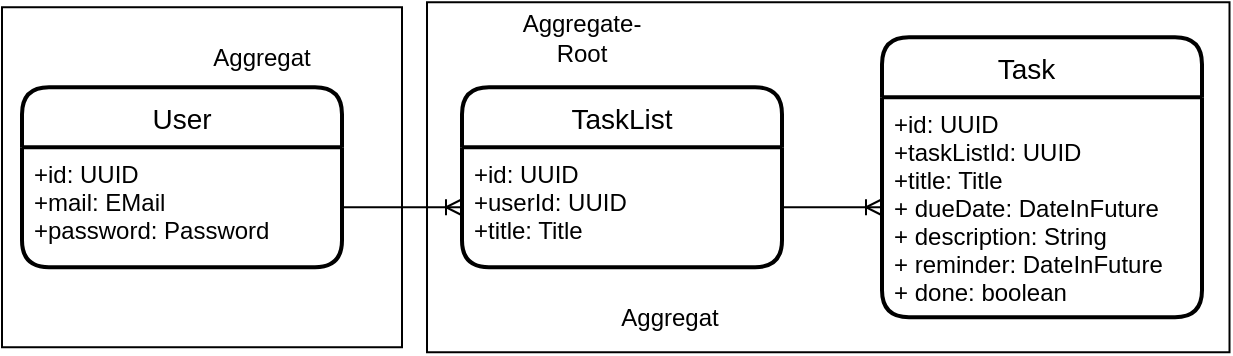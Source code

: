 <mxfile version="15.8.6" type="device"><diagram id="BOUb3ptgDkGVjr70chPI" name="Page-1"><mxGraphModel dx="1422" dy="754" grid="1" gridSize="10" guides="1" tooltips="1" connect="1" arrows="1" fold="1" page="1" pageScale="1" pageWidth="827" pageHeight="1169" math="0" shadow="0"><root><mxCell id="0"/><mxCell id="1" parent="0"/><mxCell id="8YVpylbeuUsHV3ZQ2u1Y-26" value="" style="rounded=0;whiteSpace=wrap;html=1;fillColor=none;rotation=90;" parent="1" vertex="1"><mxGeometry x="405.63" y="500" width="175" height="401.25" as="geometry"/></mxCell><mxCell id="8YVpylbeuUsHV3ZQ2u1Y-27" value="Aggregat" style="text;html=1;strokeColor=none;fillColor=none;align=center;verticalAlign=middle;whiteSpace=wrap;rounded=0;" parent="1" vertex="1"><mxGeometry x="180" y="625.62" width="60" height="30" as="geometry"/></mxCell><mxCell id="8YVpylbeuUsHV3ZQ2u1Y-29" value="" style="rounded=0;whiteSpace=wrap;html=1;fillColor=none;" parent="1" vertex="1"><mxGeometry x="80" y="615.62" width="200" height="170" as="geometry"/></mxCell><mxCell id="8YVpylbeuUsHV3ZQ2u1Y-30" value="Aggregat" style="text;html=1;strokeColor=none;fillColor=none;align=center;verticalAlign=middle;whiteSpace=wrap;rounded=0;" parent="1" vertex="1"><mxGeometry x="384" y="755.62" width="60" height="30" as="geometry"/></mxCell><mxCell id="8YVpylbeuUsHV3ZQ2u1Y-32" value="Aggregate-Root" style="text;html=1;strokeColor=none;fillColor=none;align=center;verticalAlign=middle;whiteSpace=wrap;rounded=0;" parent="1" vertex="1"><mxGeometry x="340" y="615.62" width="60" height="30" as="geometry"/></mxCell><mxCell id="8YVpylbeuUsHV3ZQ2u1Y-35" value="User" style="swimlane;childLayout=stackLayout;horizontal=1;startSize=30;horizontalStack=0;rounded=1;fontSize=14;fontStyle=0;strokeWidth=2;resizeParent=0;resizeLast=1;shadow=0;dashed=0;align=center;" parent="1" vertex="1"><mxGeometry x="90" y="655.62" width="160" height="90" as="geometry"/></mxCell><mxCell id="8YVpylbeuUsHV3ZQ2u1Y-36" value="+id: UUID&#10;+mail: EMail&#10;+password: Password" style="align=left;strokeColor=none;fillColor=none;spacingLeft=4;fontSize=12;verticalAlign=top;resizable=0;rotatable=0;part=1;" parent="8YVpylbeuUsHV3ZQ2u1Y-35" vertex="1"><mxGeometry y="30" width="160" height="60" as="geometry"/></mxCell><mxCell id="8YVpylbeuUsHV3ZQ2u1Y-39" value="TaskList" style="swimlane;childLayout=stackLayout;horizontal=1;startSize=30;horizontalStack=0;rounded=1;fontSize=14;fontStyle=0;strokeWidth=2;resizeParent=0;resizeLast=1;shadow=0;dashed=0;align=center;" parent="1" vertex="1"><mxGeometry x="310" y="655.62" width="160" height="90" as="geometry"/></mxCell><mxCell id="8YVpylbeuUsHV3ZQ2u1Y-40" value="+id: UUID&#10;+userId: UUID&#10;+title: Title" style="align=left;strokeColor=none;fillColor=none;spacingLeft=4;fontSize=12;verticalAlign=top;resizable=0;rotatable=0;part=1;" parent="8YVpylbeuUsHV3ZQ2u1Y-39" vertex="1"><mxGeometry y="30" width="160" height="60" as="geometry"/></mxCell><mxCell id="8YVpylbeuUsHV3ZQ2u1Y-41" value="Task    " style="swimlane;childLayout=stackLayout;horizontal=1;startSize=30;horizontalStack=0;rounded=1;fontSize=14;fontStyle=0;strokeWidth=2;resizeParent=0;resizeLast=1;shadow=0;dashed=0;align=center;" parent="1" vertex="1"><mxGeometry x="520" y="630.62" width="160" height="140" as="geometry"/></mxCell><mxCell id="8YVpylbeuUsHV3ZQ2u1Y-42" value="+id: UUID&#10;+taskListId: UUID&#10;+title: Title&#10;+ dueDate: DateInFuture&#10;+ description: String&#10;+ reminder: DateInFuture&#10;+ done: boolean" style="align=left;strokeColor=none;fillColor=none;spacingLeft=4;fontSize=12;verticalAlign=top;resizable=0;rotatable=0;part=1;" parent="8YVpylbeuUsHV3ZQ2u1Y-41" vertex="1"><mxGeometry y="30" width="160" height="110" as="geometry"/></mxCell><mxCell id="8YVpylbeuUsHV3ZQ2u1Y-45" value="" style="fontSize=12;html=1;endArrow=ERoneToMany;rounded=0;exitX=1;exitY=0.5;exitDx=0;exitDy=0;entryX=0;entryY=0.5;entryDx=0;entryDy=0;" parent="1" source="8YVpylbeuUsHV3ZQ2u1Y-36" target="8YVpylbeuUsHV3ZQ2u1Y-40" edge="1"><mxGeometry width="100" height="100" relative="1" as="geometry"><mxPoint x="280" y="685.62" as="sourcePoint"/><mxPoint x="280" y="755.62" as="targetPoint"/></mxGeometry></mxCell><mxCell id="8YVpylbeuUsHV3ZQ2u1Y-46" value="" style="fontSize=12;html=1;endArrow=ERoneToMany;rounded=0;exitX=1;exitY=0.5;exitDx=0;exitDy=0;entryX=0;entryY=0.5;entryDx=0;entryDy=0;" parent="1" source="8YVpylbeuUsHV3ZQ2u1Y-40" target="8YVpylbeuUsHV3ZQ2u1Y-42" edge="1"><mxGeometry width="100" height="100" relative="1" as="geometry"><mxPoint x="480" y="775.62" as="sourcePoint"/><mxPoint x="540" y="775.62" as="targetPoint"/></mxGeometry></mxCell></root></mxGraphModel></diagram></mxfile>